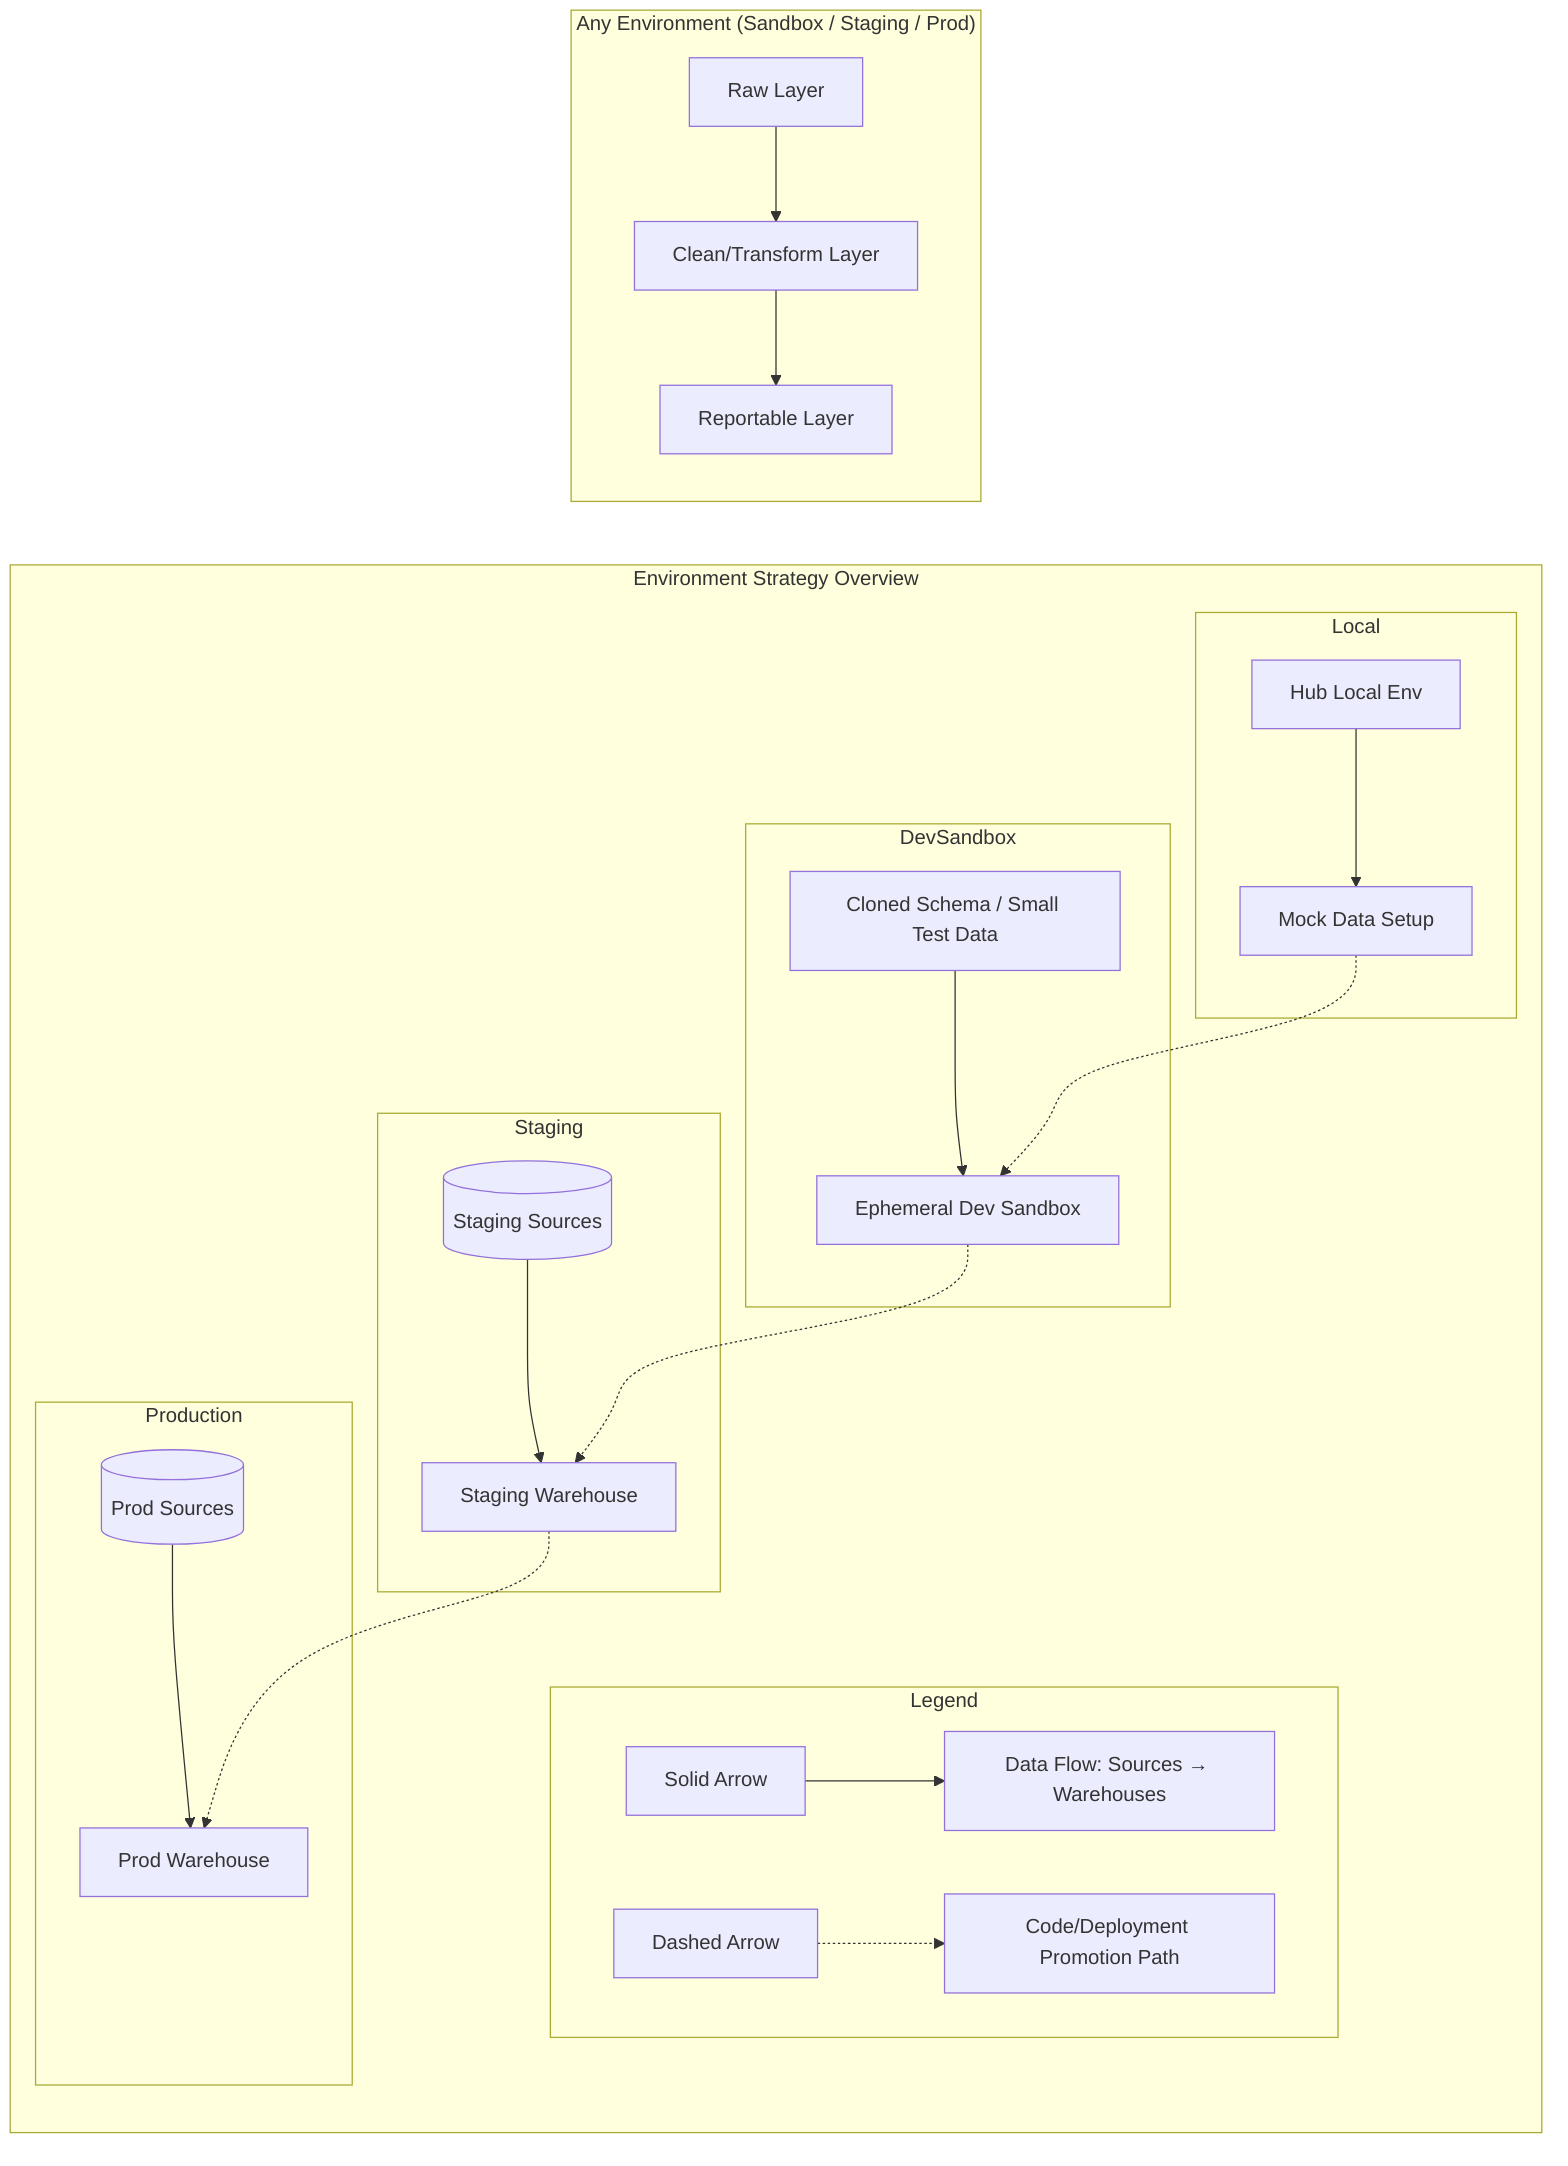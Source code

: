 flowchart LR

%% Group environments together
subgraph Deployment_Environments["Environment Strategy Overview"]
        %% Legend
    subgraph Legend
    L1[Solid Arrow] --> L2[Data Flow: Sources → Warehouses]
    L3[Dashed Arrow] -.-> L4[Code/Deployment Promotion Path]
    end

    %% Local Dev
    subgraph Local
      A1[Hub Local Env]
      A2[Mock Data Setup]
      A1 --> A2
    end

    %% Dev Sandbox
    subgraph DevSandbox
      B1[Ephemeral Dev Sandbox]
      B2[Cloned Schema / Small Test Data]
      B2 --> B1
    end

    %% Staging
    subgraph Staging
      C1[Staging Warehouse]
      C2[(Staging Sources)]
      C2 --> C1
    end

    %% Production
    subgraph Production
      D1[Prod Warehouse]
      D2[(Prod Sources)]
      D2 --> D1
    end

    %% Promotion Path (dashed)
    A2 -.-> B1
    B1 -.-> C1
    C1 -.-> D1


end

%% Data Flow Within Each Environment
subgraph Env["Any Environment (Sandbox / Staging / Prod)"]
    
    R[Raw Layer]
    C[Clean/Transform Layer]
    RP[Reportable Layer]

    R --> C --> RP
end